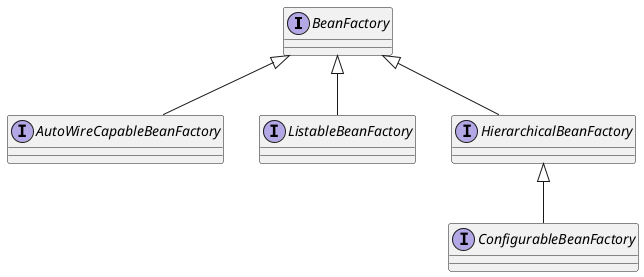 @startuml

'abstract class AbstractLit
'abstract AbstractCollection
'interface List
'interface Collection

'List <|-- AbstractList
'Collection <|-- AbstractCollection

'Collection <|- List
'AbstractCollection <|- AbstractList
'AbstractList <|-- ArrayList

'class ArrayList {
'Object[] elementData
'size()
'}

'enum TimeUnit {
'DAYS
'HOURS
'MINUTES
'}
interface BeanFactory

interface AutoWireCapableBeanFactory
interface ListableBeanFactory
interface HierarchicalBeanFactory

BeanFactory <|-- AutoWireCapableBeanFactory
BeanFactory <|-- ListableBeanFactory
BeanFactory <|-- HierarchicalBeanFactory

interface ConfigurableBeanFactory
HierarchicalBeanFactory <|-- ConfigurableBeanFactory

@enduml